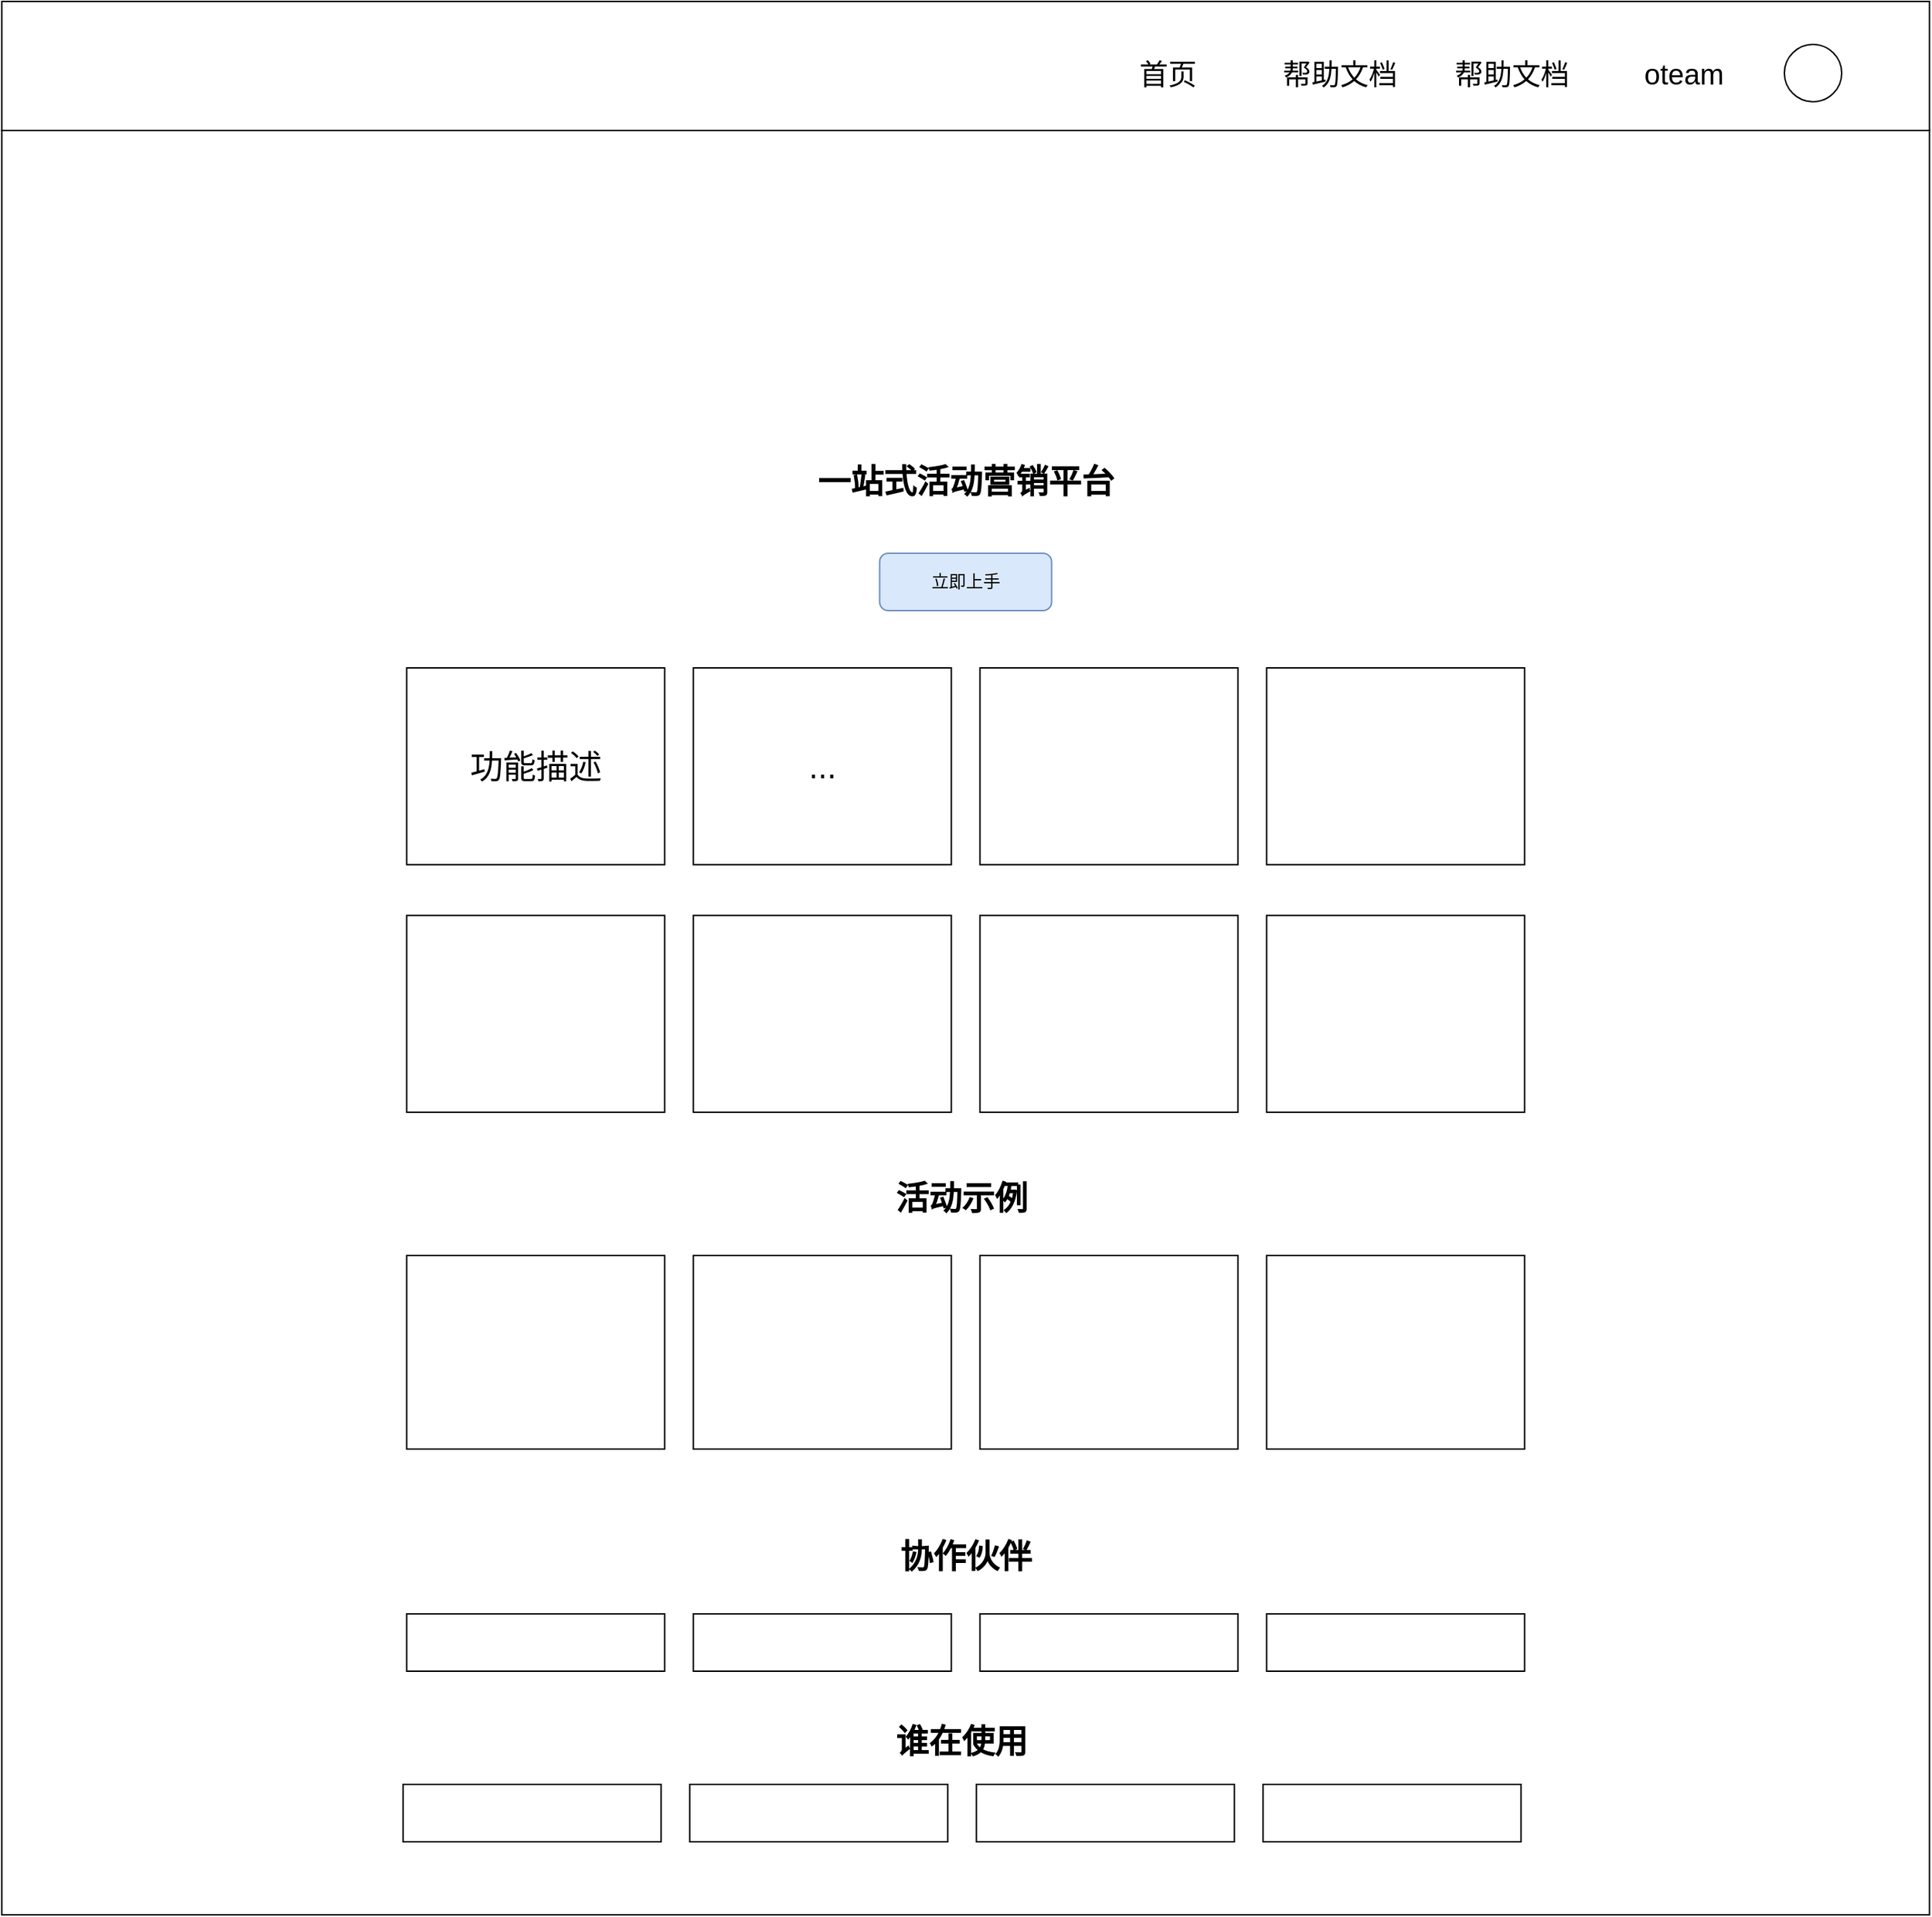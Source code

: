 <mxfile version="17.2.2" type="github">
  <diagram id="T_dzWDveVmHT-VV-fCxI" name="Page-1">
    <mxGraphModel dx="3197" dy="1323" grid="1" gridSize="10" guides="1" tooltips="1" connect="1" arrows="1" fold="1" page="1" pageScale="1" pageWidth="827" pageHeight="1169" math="0" shadow="0">
      <root>
        <mxCell id="0" />
        <mxCell id="1" parent="0" />
        <mxCell id="dOV9lqWhJRajG04QANvA-32" value="" style="rounded=0;whiteSpace=wrap;html=1;fontSize=23;" vertex="1" parent="1">
          <mxGeometry x="-223.75" y="135" width="1345" height="1245" as="geometry" />
        </mxCell>
        <mxCell id="dOV9lqWhJRajG04QANvA-17" value="" style="rounded=0;whiteSpace=wrap;html=1;fontSize=23;" vertex="1" parent="1">
          <mxGeometry x="-223.75" y="45" width="1345" height="90" as="geometry" />
        </mxCell>
        <mxCell id="dOV9lqWhJRajG04QANvA-2" value="立即上手" style="rounded=1;whiteSpace=wrap;html=1;fillColor=#dae8fc;strokeColor=#6c8ebf;" vertex="1" parent="1">
          <mxGeometry x="388.75" y="430" width="120" height="40" as="geometry" />
        </mxCell>
        <mxCell id="dOV9lqWhJRajG04QANvA-3" value="一站式活动营销平台" style="text;html=1;strokeColor=none;fillColor=none;align=center;verticalAlign=middle;whiteSpace=wrap;rounded=0;fontSize=23;fontStyle=1" vertex="1" parent="1">
          <mxGeometry x="303.75" y="350" width="290" height="60" as="geometry" />
        </mxCell>
        <mxCell id="dOV9lqWhJRajG04QANvA-5" value="" style="shape=image;verticalLabelPosition=bottom;labelBackgroundColor=default;verticalAlign=top;aspect=fixed;imageAspect=0;image=https://ceiba.woa.com/assets/ceiba-logo.0072e564.svg;" vertex="1" parent="1">
          <mxGeometry x="398.75" y="210" width="110" height="110" as="geometry" />
        </mxCell>
        <mxCell id="dOV9lqWhJRajG04QANvA-14" value="协作伙伴" style="text;html=1;strokeColor=none;fillColor=none;align=center;verticalAlign=middle;whiteSpace=wrap;rounded=0;fontSize=23;fontStyle=1" vertex="1" parent="1">
          <mxGeometry x="303.75" y="1100" width="290" height="60" as="geometry" />
        </mxCell>
        <mxCell id="dOV9lqWhJRajG04QANvA-15" value="" style="shape=image;verticalLabelPosition=bottom;labelBackgroundColor=default;verticalAlign=top;aspect=fixed;imageAspect=0;image=https://ceiba.woa.com/assets/ceiba-logo.0072e564.svg;" vertex="1" parent="1">
          <mxGeometry x="-70" y="55" width="70" height="70" as="geometry" />
        </mxCell>
        <mxCell id="dOV9lqWhJRajG04QANvA-16" value="" style="shape=image;verticalLabelPosition=bottom;labelBackgroundColor=default;verticalAlign=top;aspect=fixed;imageAspect=0;image=https://ceiba.woa.com/assets/ceiba.8021b13a.png;" vertex="1" parent="1">
          <mxGeometry x="30" y="73.63" width="106" height="32.75" as="geometry" />
        </mxCell>
        <mxCell id="dOV9lqWhJRajG04QANvA-18" value="帮助文档" style="text;html=1;strokeColor=none;fillColor=none;align=center;verticalAlign=middle;whiteSpace=wrap;rounded=0;fontSize=20;" vertex="1" parent="1">
          <mxGeometry x="650" y="80" width="120" height="30" as="geometry" />
        </mxCell>
        <mxCell id="dOV9lqWhJRajG04QANvA-19" value="帮助文档" style="text;html=1;strokeColor=none;fillColor=none;align=center;verticalAlign=middle;whiteSpace=wrap;rounded=0;fontSize=20;" vertex="1" parent="1">
          <mxGeometry x="770" y="80" width="120" height="30" as="geometry" />
        </mxCell>
        <mxCell id="dOV9lqWhJRajG04QANvA-20" value="首页" style="text;html=1;strokeColor=none;fillColor=none;align=center;verticalAlign=middle;whiteSpace=wrap;rounded=0;fontSize=20;" vertex="1" parent="1">
          <mxGeometry x="530" y="80" width="120" height="30" as="geometry" />
        </mxCell>
        <mxCell id="dOV9lqWhJRajG04QANvA-21" value="oteam" style="text;html=1;strokeColor=none;fillColor=none;align=center;verticalAlign=middle;whiteSpace=wrap;rounded=0;fontSize=20;" vertex="1" parent="1">
          <mxGeometry x="890" y="80" width="120" height="30" as="geometry" />
        </mxCell>
        <mxCell id="dOV9lqWhJRajG04QANvA-22" value="" style="ellipse;whiteSpace=wrap;html=1;aspect=fixed;fontSize=20;" vertex="1" parent="1">
          <mxGeometry x="1020" y="75" width="40" height="40" as="geometry" />
        </mxCell>
        <mxCell id="dOV9lqWhJRajG04QANvA-23" value="" style="rounded=0;whiteSpace=wrap;html=1;fontSize=23;" vertex="1" parent="1">
          <mxGeometry x="58.75" y="1170" width="180" height="40" as="geometry" />
        </mxCell>
        <mxCell id="dOV9lqWhJRajG04QANvA-24" value="" style="rounded=0;whiteSpace=wrap;html=1;fontSize=23;" vertex="1" parent="1">
          <mxGeometry x="258.75" y="1170" width="180" height="40" as="geometry" />
        </mxCell>
        <mxCell id="dOV9lqWhJRajG04QANvA-25" value="" style="rounded=0;whiteSpace=wrap;html=1;fontSize=23;" vertex="1" parent="1">
          <mxGeometry x="458.75" y="1170" width="180" height="40" as="geometry" />
        </mxCell>
        <mxCell id="dOV9lqWhJRajG04QANvA-26" value="" style="rounded=0;whiteSpace=wrap;html=1;fontSize=23;" vertex="1" parent="1">
          <mxGeometry x="658.75" y="1170" width="180" height="40" as="geometry" />
        </mxCell>
        <mxCell id="dOV9lqWhJRajG04QANvA-27" value="" style="rounded=0;whiteSpace=wrap;html=1;fontSize=23;" vertex="1" parent="1">
          <mxGeometry x="56.25" y="1289" width="180" height="40" as="geometry" />
        </mxCell>
        <mxCell id="dOV9lqWhJRajG04QANvA-28" value="" style="rounded=0;whiteSpace=wrap;html=1;fontSize=23;" vertex="1" parent="1">
          <mxGeometry x="256.25" y="1289" width="180" height="40" as="geometry" />
        </mxCell>
        <mxCell id="dOV9lqWhJRajG04QANvA-29" value="" style="rounded=0;whiteSpace=wrap;html=1;fontSize=23;" vertex="1" parent="1">
          <mxGeometry x="456.25" y="1289" width="180" height="40" as="geometry" />
        </mxCell>
        <mxCell id="dOV9lqWhJRajG04QANvA-30" value="" style="rounded=0;whiteSpace=wrap;html=1;fontSize=23;" vertex="1" parent="1">
          <mxGeometry x="656.25" y="1289" width="180" height="40" as="geometry" />
        </mxCell>
        <mxCell id="dOV9lqWhJRajG04QANvA-31" value="谁在使用" style="text;html=1;strokeColor=none;fillColor=none;align=center;verticalAlign=middle;whiteSpace=wrap;rounded=0;fontSize=23;fontStyle=1" vertex="1" parent="1">
          <mxGeometry x="301.25" y="1229" width="290" height="60" as="geometry" />
        </mxCell>
        <mxCell id="dOV9lqWhJRajG04QANvA-47" value="活动示例" style="text;html=1;strokeColor=none;fillColor=none;align=center;verticalAlign=middle;whiteSpace=wrap;rounded=0;fontSize=23;fontStyle=1" vertex="1" parent="1">
          <mxGeometry x="301.25" y="850" width="290" height="60" as="geometry" />
        </mxCell>
        <mxCell id="dOV9lqWhJRajG04QANvA-52" value="" style="group" vertex="1" connectable="0" parent="1">
          <mxGeometry x="58.75" y="510" width="780" height="310" as="geometry" />
        </mxCell>
        <mxCell id="dOV9lqWhJRajG04QANvA-6" value="功能描述" style="rounded=0;whiteSpace=wrap;html=1;fontSize=23;" vertex="1" parent="dOV9lqWhJRajG04QANvA-52">
          <mxGeometry width="180" height="137.286" as="geometry" />
        </mxCell>
        <mxCell id="dOV9lqWhJRajG04QANvA-7" value="..." style="rounded=0;whiteSpace=wrap;html=1;fontSize=23;" vertex="1" parent="dOV9lqWhJRajG04QANvA-52">
          <mxGeometry x="200" width="180" height="137.286" as="geometry" />
        </mxCell>
        <mxCell id="dOV9lqWhJRajG04QANvA-8" value="" style="rounded=0;whiteSpace=wrap;html=1;fontSize=23;" vertex="1" parent="dOV9lqWhJRajG04QANvA-52">
          <mxGeometry x="400" width="180" height="137.286" as="geometry" />
        </mxCell>
        <mxCell id="dOV9lqWhJRajG04QANvA-9" value="" style="rounded=0;whiteSpace=wrap;html=1;fontSize=23;" vertex="1" parent="dOV9lqWhJRajG04QANvA-52">
          <mxGeometry x="600" width="180" height="137.286" as="geometry" />
        </mxCell>
        <mxCell id="dOV9lqWhJRajG04QANvA-10" value="" style="rounded=0;whiteSpace=wrap;html=1;fontSize=23;" vertex="1" parent="dOV9lqWhJRajG04QANvA-52">
          <mxGeometry y="172.714" width="180" height="137.286" as="geometry" />
        </mxCell>
        <mxCell id="dOV9lqWhJRajG04QANvA-11" value="" style="rounded=0;whiteSpace=wrap;html=1;fontSize=23;" vertex="1" parent="dOV9lqWhJRajG04QANvA-52">
          <mxGeometry x="200" y="172.714" width="180" height="137.286" as="geometry" />
        </mxCell>
        <mxCell id="dOV9lqWhJRajG04QANvA-12" value="" style="rounded=0;whiteSpace=wrap;html=1;fontSize=23;" vertex="1" parent="dOV9lqWhJRajG04QANvA-52">
          <mxGeometry x="400" y="172.714" width="180" height="137.286" as="geometry" />
        </mxCell>
        <mxCell id="dOV9lqWhJRajG04QANvA-13" value="" style="rounded=0;whiteSpace=wrap;html=1;fontSize=23;" vertex="1" parent="dOV9lqWhJRajG04QANvA-52">
          <mxGeometry x="600" y="172.714" width="180" height="137.286" as="geometry" />
        </mxCell>
        <mxCell id="dOV9lqWhJRajG04QANvA-53" value="" style="group" vertex="1" connectable="0" parent="1">
          <mxGeometry x="58.75" y="920" width="780" height="135" as="geometry" />
        </mxCell>
        <mxCell id="dOV9lqWhJRajG04QANvA-48" value="" style="rounded=0;whiteSpace=wrap;html=1;fontSize=23;" vertex="1" parent="dOV9lqWhJRajG04QANvA-53">
          <mxGeometry width="180" height="135" as="geometry" />
        </mxCell>
        <mxCell id="dOV9lqWhJRajG04QANvA-49" value="" style="rounded=0;whiteSpace=wrap;html=1;fontSize=23;" vertex="1" parent="dOV9lqWhJRajG04QANvA-53">
          <mxGeometry x="200" width="180" height="135" as="geometry" />
        </mxCell>
        <mxCell id="dOV9lqWhJRajG04QANvA-50" value="" style="rounded=0;whiteSpace=wrap;html=1;fontSize=23;" vertex="1" parent="dOV9lqWhJRajG04QANvA-53">
          <mxGeometry x="400" width="180" height="135" as="geometry" />
        </mxCell>
        <mxCell id="dOV9lqWhJRajG04QANvA-51" value="" style="rounded=0;whiteSpace=wrap;html=1;fontSize=23;" vertex="1" parent="dOV9lqWhJRajG04QANvA-53">
          <mxGeometry x="600" width="180" height="135" as="geometry" />
        </mxCell>
      </root>
    </mxGraphModel>
  </diagram>
</mxfile>
